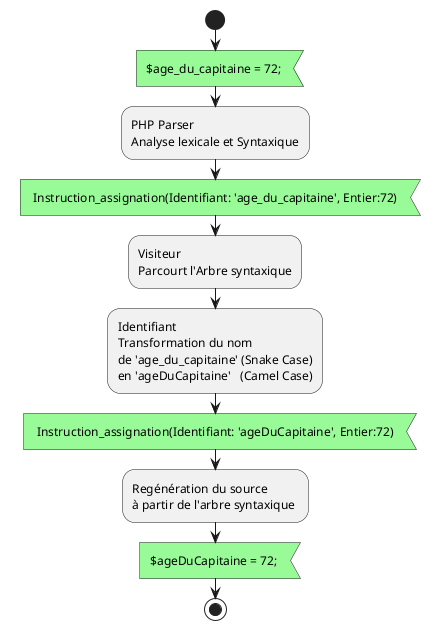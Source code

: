 @startuml
'https://plantuml.com/activity-diagram-beta

start

#palegreen:$age_du_capitaine = 72; <
:PHP Parser
Analyse lexicale et Syntaxique;

#palegreen: Instruction_assignation(Identifiant: 'age_du_capitaine', Entier:72) <

:Visiteur
Parcourt l'Arbre syntaxique;
:Identifiant
Transformation du nom
de 'age_du_capitaine' (Snake Case)
en 'ageDuCapitaine'   (Camel Case);

#palegreen: Instruction_assignation(Identifiant: 'ageDuCapitaine', Entier:72) <

:Regénération du source
à partir de l'arbre syntaxique ;

#palegreen:$ageDuCapitaine = 72; <
stop

@enduml

